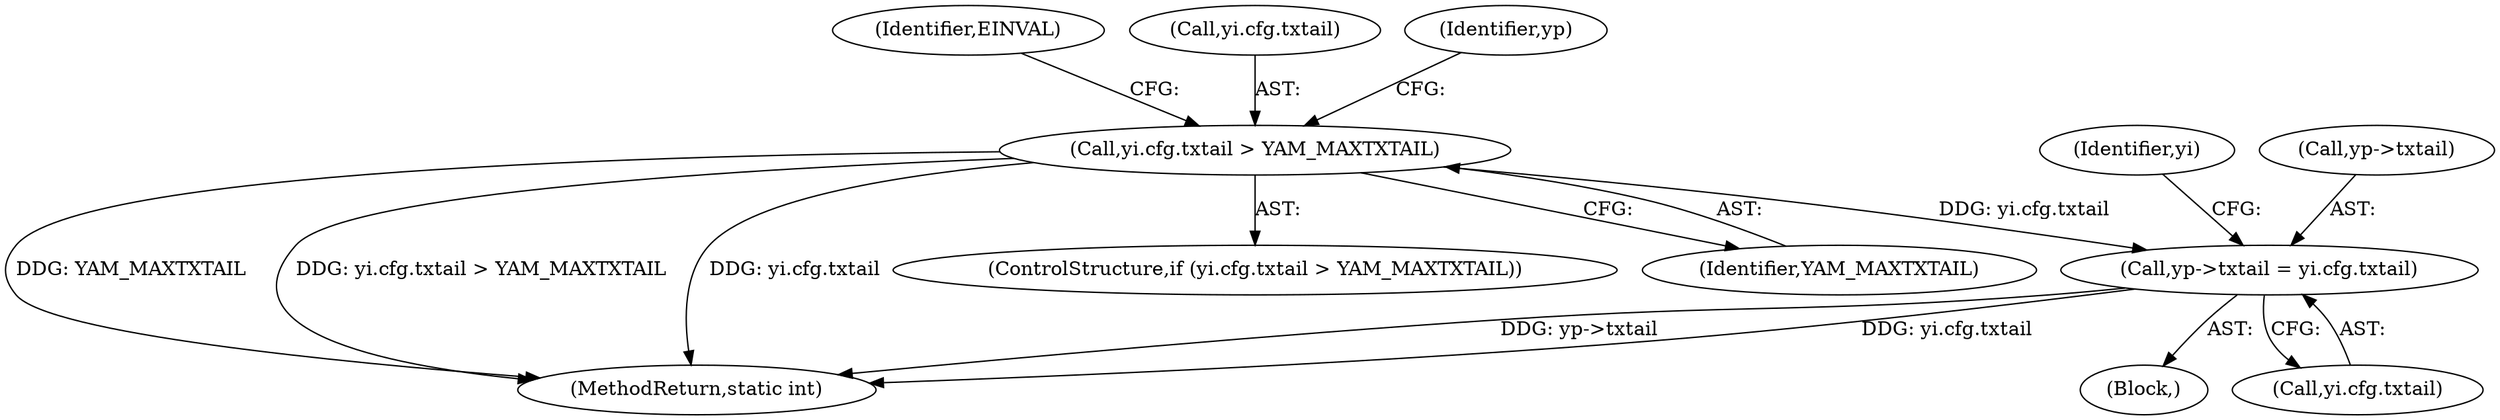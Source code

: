 digraph "0_linux_8e3fbf870481eb53b2d3a322d1fc395ad8b367ed@pointer" {
"1000524" [label="(Call,yp->txtail = yi.cfg.txtail)"];
"1000514" [label="(Call,yi.cfg.txtail > YAM_MAXTXTAIL)"];
"1000537" [label="(Identifier,yi)"];
"1000524" [label="(Call,yp->txtail = yi.cfg.txtail)"];
"1000523" [label="(Identifier,EINVAL)"];
"1000515" [label="(Call,yi.cfg.txtail)"];
"1000512" [label="(Block,)"];
"1000520" [label="(Identifier,YAM_MAXTXTAIL)"];
"1000514" [label="(Call,yi.cfg.txtail > YAM_MAXTXTAIL)"];
"1000724" [label="(MethodReturn,static int)"];
"1000513" [label="(ControlStructure,if (yi.cfg.txtail > YAM_MAXTXTAIL))"];
"1000528" [label="(Call,yi.cfg.txtail)"];
"1000526" [label="(Identifier,yp)"];
"1000525" [label="(Call,yp->txtail)"];
"1000524" -> "1000512"  [label="AST: "];
"1000524" -> "1000528"  [label="CFG: "];
"1000525" -> "1000524"  [label="AST: "];
"1000528" -> "1000524"  [label="AST: "];
"1000537" -> "1000524"  [label="CFG: "];
"1000524" -> "1000724"  [label="DDG: yp->txtail"];
"1000524" -> "1000724"  [label="DDG: yi.cfg.txtail"];
"1000514" -> "1000524"  [label="DDG: yi.cfg.txtail"];
"1000514" -> "1000513"  [label="AST: "];
"1000514" -> "1000520"  [label="CFG: "];
"1000515" -> "1000514"  [label="AST: "];
"1000520" -> "1000514"  [label="AST: "];
"1000523" -> "1000514"  [label="CFG: "];
"1000526" -> "1000514"  [label="CFG: "];
"1000514" -> "1000724"  [label="DDG: YAM_MAXTXTAIL"];
"1000514" -> "1000724"  [label="DDG: yi.cfg.txtail > YAM_MAXTXTAIL"];
"1000514" -> "1000724"  [label="DDG: yi.cfg.txtail"];
}
